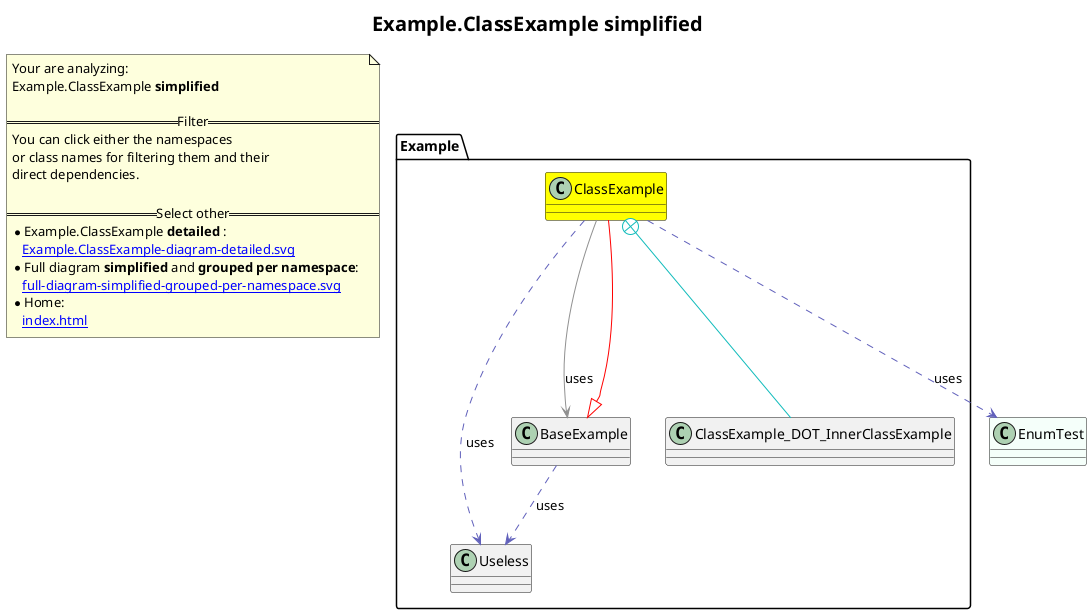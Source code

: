 @startuml
title <size:20>Example.ClassExample **simplified** </size>
note "Your are analyzing:\nExample.ClassExample **simplified** \n\n==Filter==\nYou can click either the namespaces \nor class names for filtering them and their\ndirect dependencies.\n\n==Select other==\n* Example.ClassExample **detailed** :\n   [[Example.ClassExample-diagram-detailed.svg]]\n* Full diagram **simplified** and **grouped per namespace**:\n   [[full-diagram-simplified-grouped-per-namespace.svg]]\n* Home:\n   [[index.html]]" as FloatingNote
class EnumTest [[EnumTest-diagram-simplified.svg]] #MintCream {
}
class Example.ClassExample [[Example.ClassExample-diagram-simplified.svg]] #yellow {
}
class Example.BaseExample [[Example.BaseExample-diagram-simplified.svg]]  {
}
class Example.Useless [[Example.Useless-diagram-simplified.svg]]  {
}
class Example.ClassExample_DOT_InnerClassExample [[Example.ClassExample_DOT_InnerClassExample-diagram-simplified.svg]]  {
}
 ' *************************************** 
 ' *************************************** 
 ' *************************************** 
' Class relations extracted from namespace:
' 
' Class relations extracted from namespace:
' Example
Example.BaseExample <|-[#red]- Example.ClassExample
Example.ClassExample +-[#10BBBB]- Example.ClassExample_DOT_InnerClassExample 
Example.ClassExample .[#6060BB].> Example.Useless  : uses 
Example.ClassExample .[#6060BB].> EnumTest  : uses 
Example.ClassExample -[#909090]-> Example.BaseExample  : uses 
Example.BaseExample .[#6060BB].> Example.Useless  : uses 
@enduml